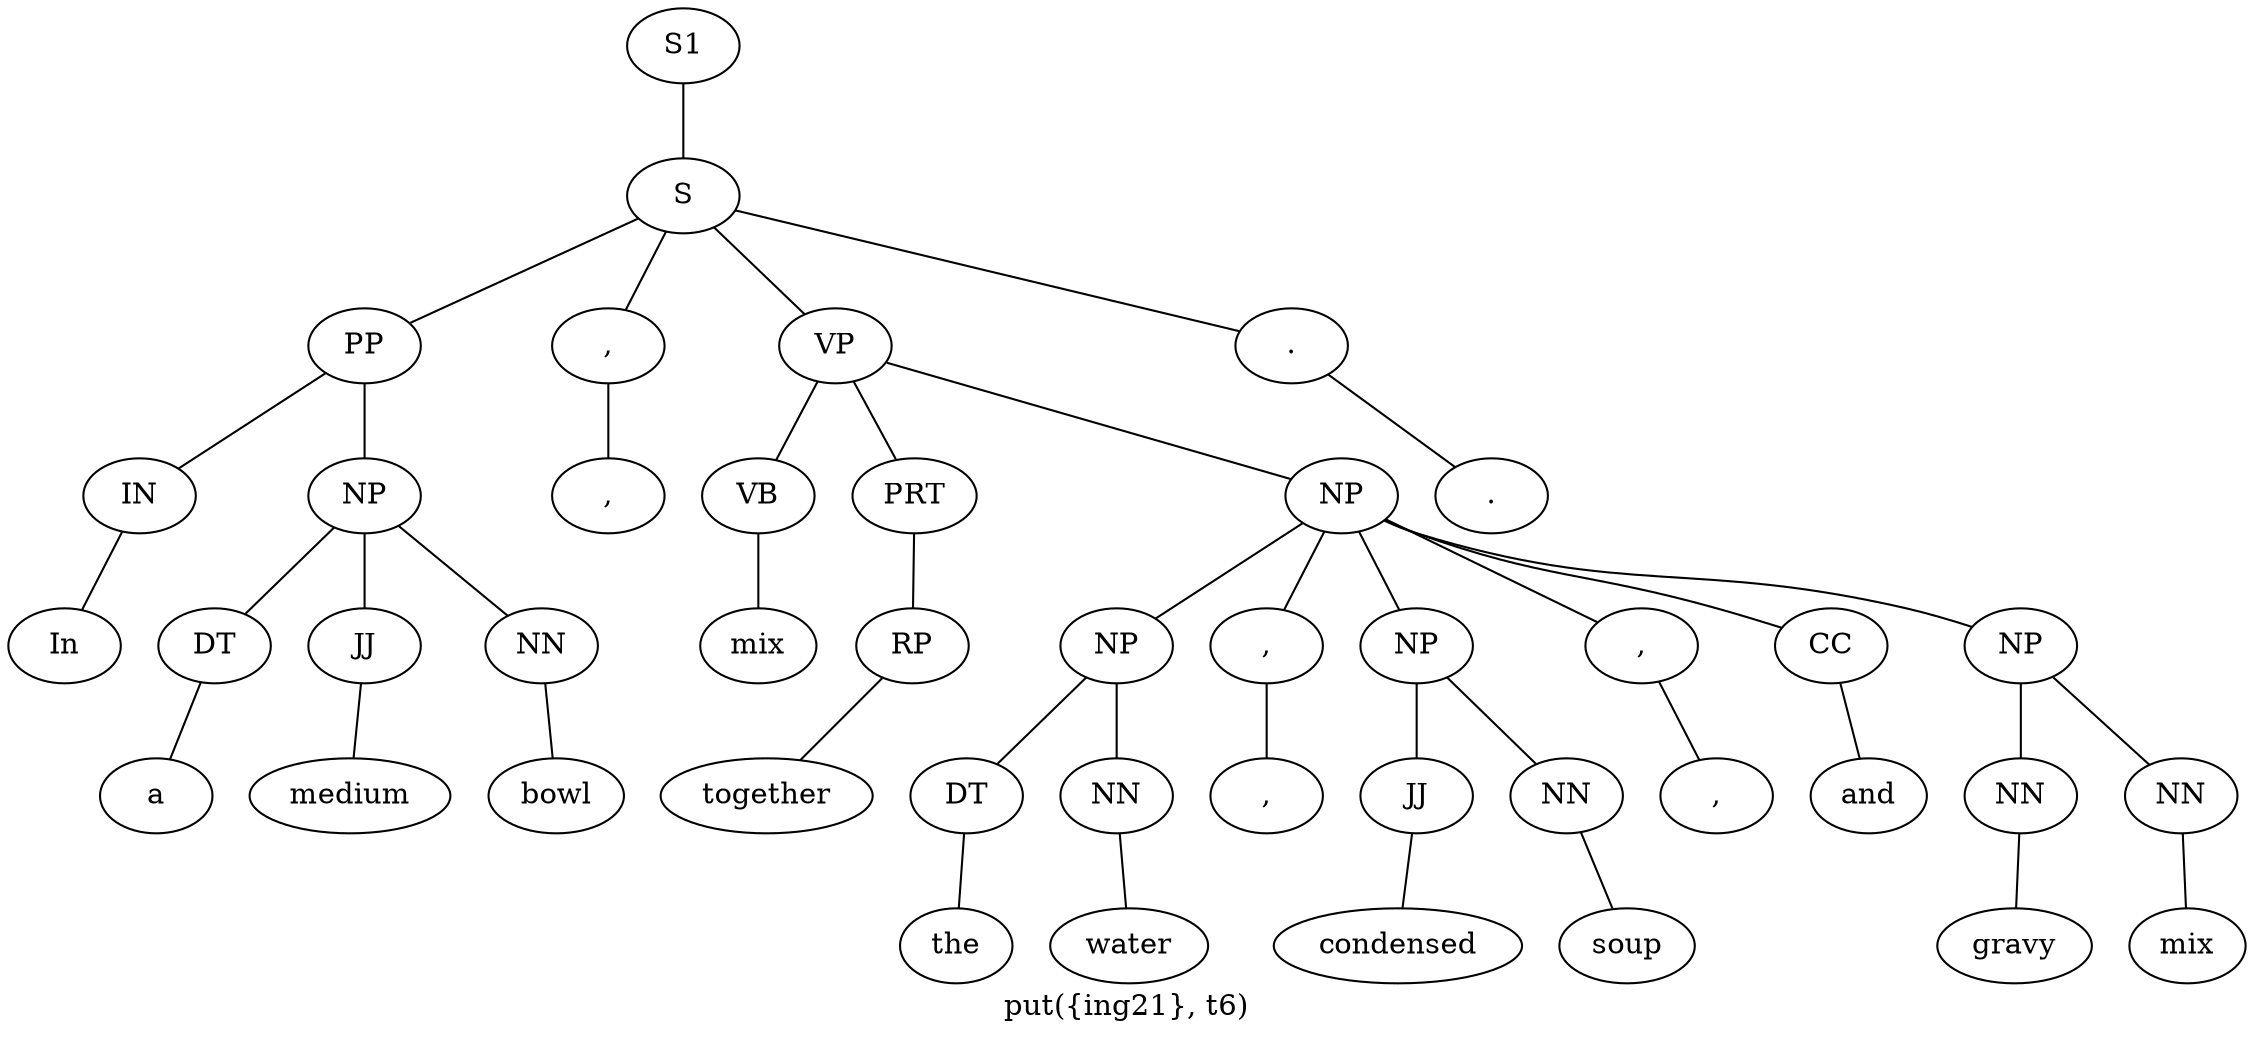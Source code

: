 graph SyntaxGraph {
	label = "put({ing21}, t6)";
	Node0 [label="S1"];
	Node1 [label="S"];
	Node2 [label="PP"];
	Node3 [label="IN"];
	Node4 [label="In"];
	Node5 [label="NP"];
	Node6 [label="DT"];
	Node7 [label="a"];
	Node8 [label="JJ"];
	Node9 [label="medium"];
	Node10 [label="NN"];
	Node11 [label="bowl"];
	Node12 [label=","];
	Node13 [label=","];
	Node14 [label="VP"];
	Node15 [label="VB"];
	Node16 [label="mix"];
	Node17 [label="PRT"];
	Node18 [label="RP"];
	Node19 [label="together"];
	Node20 [label="NP"];
	Node21 [label="NP"];
	Node22 [label="DT"];
	Node23 [label="the"];
	Node24 [label="NN"];
	Node25 [label="water"];
	Node26 [label=","];
	Node27 [label=","];
	Node28 [label="NP"];
	Node29 [label="JJ"];
	Node30 [label="condensed"];
	Node31 [label="NN"];
	Node32 [label="soup"];
	Node33 [label=","];
	Node34 [label=","];
	Node35 [label="CC"];
	Node36 [label="and"];
	Node37 [label="NP"];
	Node38 [label="NN"];
	Node39 [label="gravy"];
	Node40 [label="NN"];
	Node41 [label="mix"];
	Node42 [label="."];
	Node43 [label="."];

	Node0 -- Node1;
	Node1 -- Node2;
	Node1 -- Node12;
	Node1 -- Node14;
	Node1 -- Node42;
	Node2 -- Node3;
	Node2 -- Node5;
	Node3 -- Node4;
	Node5 -- Node6;
	Node5 -- Node8;
	Node5 -- Node10;
	Node6 -- Node7;
	Node8 -- Node9;
	Node10 -- Node11;
	Node12 -- Node13;
	Node14 -- Node15;
	Node14 -- Node17;
	Node14 -- Node20;
	Node15 -- Node16;
	Node17 -- Node18;
	Node18 -- Node19;
	Node20 -- Node21;
	Node20 -- Node26;
	Node20 -- Node28;
	Node20 -- Node33;
	Node20 -- Node35;
	Node20 -- Node37;
	Node21 -- Node22;
	Node21 -- Node24;
	Node22 -- Node23;
	Node24 -- Node25;
	Node26 -- Node27;
	Node28 -- Node29;
	Node28 -- Node31;
	Node29 -- Node30;
	Node31 -- Node32;
	Node33 -- Node34;
	Node35 -- Node36;
	Node37 -- Node38;
	Node37 -- Node40;
	Node38 -- Node39;
	Node40 -- Node41;
	Node42 -- Node43;
}